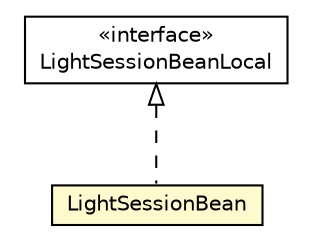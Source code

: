 #!/usr/local/bin/dot
#
# Class diagram 
# Generated by UMLGraph version R5_6-24-gf6e263 (http://www.umlgraph.org/)
#

digraph G {
	edge [fontname="Helvetica",fontsize=10,labelfontname="Helvetica",labelfontsize=10];
	node [fontname="Helvetica",fontsize=10,shape=plaintext];
	nodesep=0.25;
	ranksep=0.5;
	// org.unict.ing.pds.dhtdb.datamanager.lightBeans.LightSessionBeanLocal
	c1555 [label=<<table title="org.unict.ing.pds.dhtdb.datamanager.lightBeans.LightSessionBeanLocal" border="0" cellborder="1" cellspacing="0" cellpadding="2" port="p" href="./LightSessionBeanLocal.html">
		<tr><td><table border="0" cellspacing="0" cellpadding="1">
<tr><td align="center" balign="center"> &#171;interface&#187; </td></tr>
<tr><td align="center" balign="center"> LightSessionBeanLocal </td></tr>
		</table></td></tr>
		</table>>, URL="./LightSessionBeanLocal.html", fontname="Helvetica", fontcolor="black", fontsize=10.0];
	// org.unict.ing.pds.dhtdb.datamanager.lightBeans.LightSessionBean
	c1558 [label=<<table title="org.unict.ing.pds.dhtdb.datamanager.lightBeans.LightSessionBean" border="0" cellborder="1" cellspacing="0" cellpadding="2" port="p" bgcolor="lemonChiffon" href="./LightSessionBean.html">
		<tr><td><table border="0" cellspacing="0" cellpadding="1">
<tr><td align="center" balign="center"> LightSessionBean </td></tr>
		</table></td></tr>
		</table>>, URL="./LightSessionBean.html", fontname="Helvetica", fontcolor="black", fontsize=10.0];
	//org.unict.ing.pds.dhtdb.datamanager.lightBeans.LightSessionBean implements org.unict.ing.pds.dhtdb.datamanager.lightBeans.LightSessionBeanLocal
	c1555:p -> c1558:p [dir=back,arrowtail=empty,style=dashed];
}

